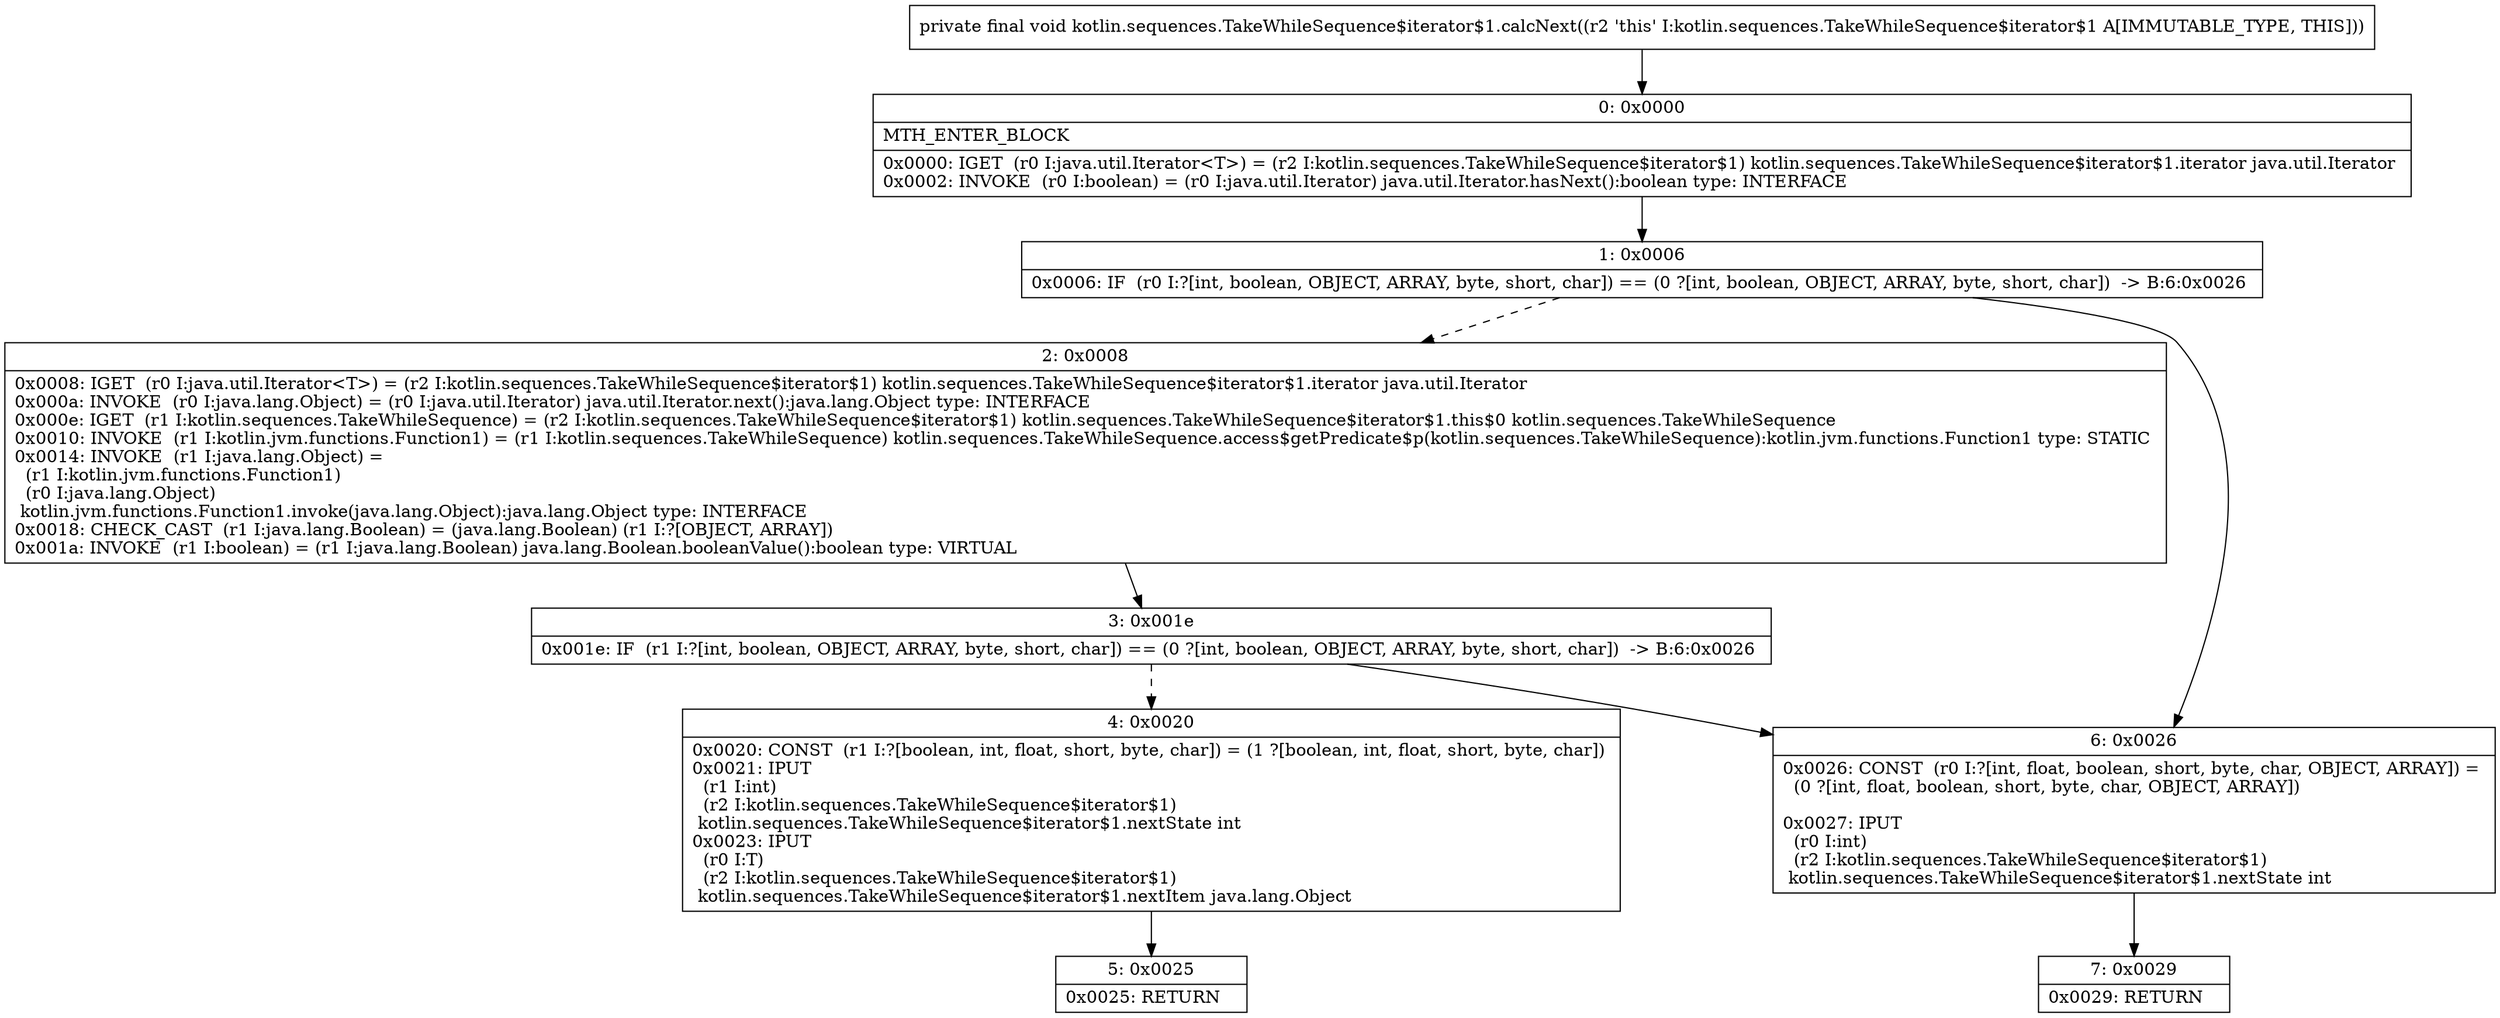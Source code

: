 digraph "CFG forkotlin.sequences.TakeWhileSequence$iterator$1.calcNext()V" {
Node_0 [shape=record,label="{0\:\ 0x0000|MTH_ENTER_BLOCK\l|0x0000: IGET  (r0 I:java.util.Iterator\<T\>) = (r2 I:kotlin.sequences.TakeWhileSequence$iterator$1) kotlin.sequences.TakeWhileSequence$iterator$1.iterator java.util.Iterator \l0x0002: INVOKE  (r0 I:boolean) = (r0 I:java.util.Iterator) java.util.Iterator.hasNext():boolean type: INTERFACE \l}"];
Node_1 [shape=record,label="{1\:\ 0x0006|0x0006: IF  (r0 I:?[int, boolean, OBJECT, ARRAY, byte, short, char]) == (0 ?[int, boolean, OBJECT, ARRAY, byte, short, char])  \-\> B:6:0x0026 \l}"];
Node_2 [shape=record,label="{2\:\ 0x0008|0x0008: IGET  (r0 I:java.util.Iterator\<T\>) = (r2 I:kotlin.sequences.TakeWhileSequence$iterator$1) kotlin.sequences.TakeWhileSequence$iterator$1.iterator java.util.Iterator \l0x000a: INVOKE  (r0 I:java.lang.Object) = (r0 I:java.util.Iterator) java.util.Iterator.next():java.lang.Object type: INTERFACE \l0x000e: IGET  (r1 I:kotlin.sequences.TakeWhileSequence) = (r2 I:kotlin.sequences.TakeWhileSequence$iterator$1) kotlin.sequences.TakeWhileSequence$iterator$1.this$0 kotlin.sequences.TakeWhileSequence \l0x0010: INVOKE  (r1 I:kotlin.jvm.functions.Function1) = (r1 I:kotlin.sequences.TakeWhileSequence) kotlin.sequences.TakeWhileSequence.access$getPredicate$p(kotlin.sequences.TakeWhileSequence):kotlin.jvm.functions.Function1 type: STATIC \l0x0014: INVOKE  (r1 I:java.lang.Object) = \l  (r1 I:kotlin.jvm.functions.Function1)\l  (r0 I:java.lang.Object)\l kotlin.jvm.functions.Function1.invoke(java.lang.Object):java.lang.Object type: INTERFACE \l0x0018: CHECK_CAST  (r1 I:java.lang.Boolean) = (java.lang.Boolean) (r1 I:?[OBJECT, ARRAY]) \l0x001a: INVOKE  (r1 I:boolean) = (r1 I:java.lang.Boolean) java.lang.Boolean.booleanValue():boolean type: VIRTUAL \l}"];
Node_3 [shape=record,label="{3\:\ 0x001e|0x001e: IF  (r1 I:?[int, boolean, OBJECT, ARRAY, byte, short, char]) == (0 ?[int, boolean, OBJECT, ARRAY, byte, short, char])  \-\> B:6:0x0026 \l}"];
Node_4 [shape=record,label="{4\:\ 0x0020|0x0020: CONST  (r1 I:?[boolean, int, float, short, byte, char]) = (1 ?[boolean, int, float, short, byte, char]) \l0x0021: IPUT  \l  (r1 I:int)\l  (r2 I:kotlin.sequences.TakeWhileSequence$iterator$1)\l kotlin.sequences.TakeWhileSequence$iterator$1.nextState int \l0x0023: IPUT  \l  (r0 I:T)\l  (r2 I:kotlin.sequences.TakeWhileSequence$iterator$1)\l kotlin.sequences.TakeWhileSequence$iterator$1.nextItem java.lang.Object \l}"];
Node_5 [shape=record,label="{5\:\ 0x0025|0x0025: RETURN   \l}"];
Node_6 [shape=record,label="{6\:\ 0x0026|0x0026: CONST  (r0 I:?[int, float, boolean, short, byte, char, OBJECT, ARRAY]) = \l  (0 ?[int, float, boolean, short, byte, char, OBJECT, ARRAY])\l \l0x0027: IPUT  \l  (r0 I:int)\l  (r2 I:kotlin.sequences.TakeWhileSequence$iterator$1)\l kotlin.sequences.TakeWhileSequence$iterator$1.nextState int \l}"];
Node_7 [shape=record,label="{7\:\ 0x0029|0x0029: RETURN   \l}"];
MethodNode[shape=record,label="{private final void kotlin.sequences.TakeWhileSequence$iterator$1.calcNext((r2 'this' I:kotlin.sequences.TakeWhileSequence$iterator$1 A[IMMUTABLE_TYPE, THIS])) }"];
MethodNode -> Node_0;
Node_0 -> Node_1;
Node_1 -> Node_2[style=dashed];
Node_1 -> Node_6;
Node_2 -> Node_3;
Node_3 -> Node_4[style=dashed];
Node_3 -> Node_6;
Node_4 -> Node_5;
Node_6 -> Node_7;
}

